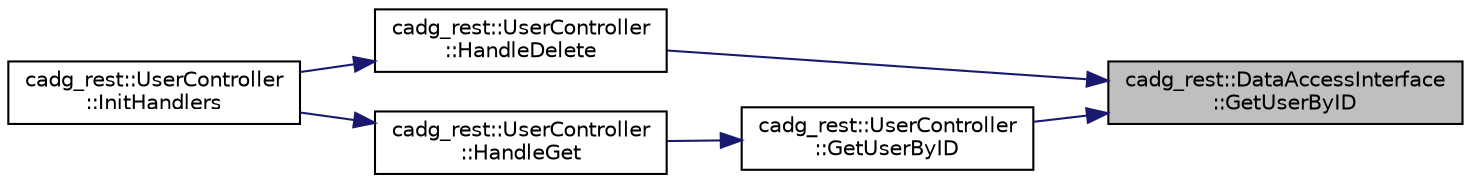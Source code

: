 digraph "cadg_rest::DataAccessInterface::GetUserByID"
{
 // LATEX_PDF_SIZE
  edge [fontname="Helvetica",fontsize="10",labelfontname="Helvetica",labelfontsize="10"];
  node [fontname="Helvetica",fontsize="10",shape=record];
  rankdir="RL";
  Node5 [label="cadg_rest::DataAccessInterface\l::GetUserByID",height=0.2,width=0.4,color="black", fillcolor="grey75", style="filled", fontcolor="black",tooltip="Returns all users with the provided id."];
  Node5 -> Node6 [dir="back",color="midnightblue",fontsize="10",style="solid",fontname="Helvetica"];
  Node6 [label="cadg_rest::UserController\l::HandleDelete",height=0.2,width=0.4,color="black", fillcolor="white", style="filled",URL="$classcadg__rest_1_1_user_controller.html#a99ed4e9459766b3e000814b503378a2d",tooltip="Removes an existing user."];
  Node6 -> Node7 [dir="back",color="midnightblue",fontsize="10",style="solid",fontname="Helvetica"];
  Node7 [label="cadg_rest::UserController\l::InitHandlers",height=0.2,width=0.4,color="black", fillcolor="white", style="filled",URL="$classcadg__rest_1_1_user_controller.html#a213210b1e1f8f7417133f3290fbb9b67",tooltip="Initializes listeners and binds methods to proper handlers."];
  Node5 -> Node8 [dir="back",color="midnightblue",fontsize="10",style="solid",fontname="Helvetica"];
  Node8 [label="cadg_rest::UserController\l::GetUserByID",height=0.2,width=0.4,color="black", fillcolor="white", style="filled",URL="$classcadg__rest_1_1_user_controller.html#a1d3d450422fabffd4ff66a9267834ea6",tooltip="Returns an existing user with the specified ID."];
  Node8 -> Node9 [dir="back",color="midnightblue",fontsize="10",style="solid",fontname="Helvetica"];
  Node9 [label="cadg_rest::UserController\l::HandleGet",height=0.2,width=0.4,color="black", fillcolor="white", style="filled",URL="$classcadg__rest_1_1_user_controller.html#ae31aee8fecf0d1f7d0ba70c0e62da54d",tooltip="Returns the requested user(s)."];
  Node9 -> Node7 [dir="back",color="midnightblue",fontsize="10",style="solid",fontname="Helvetica"];
}
